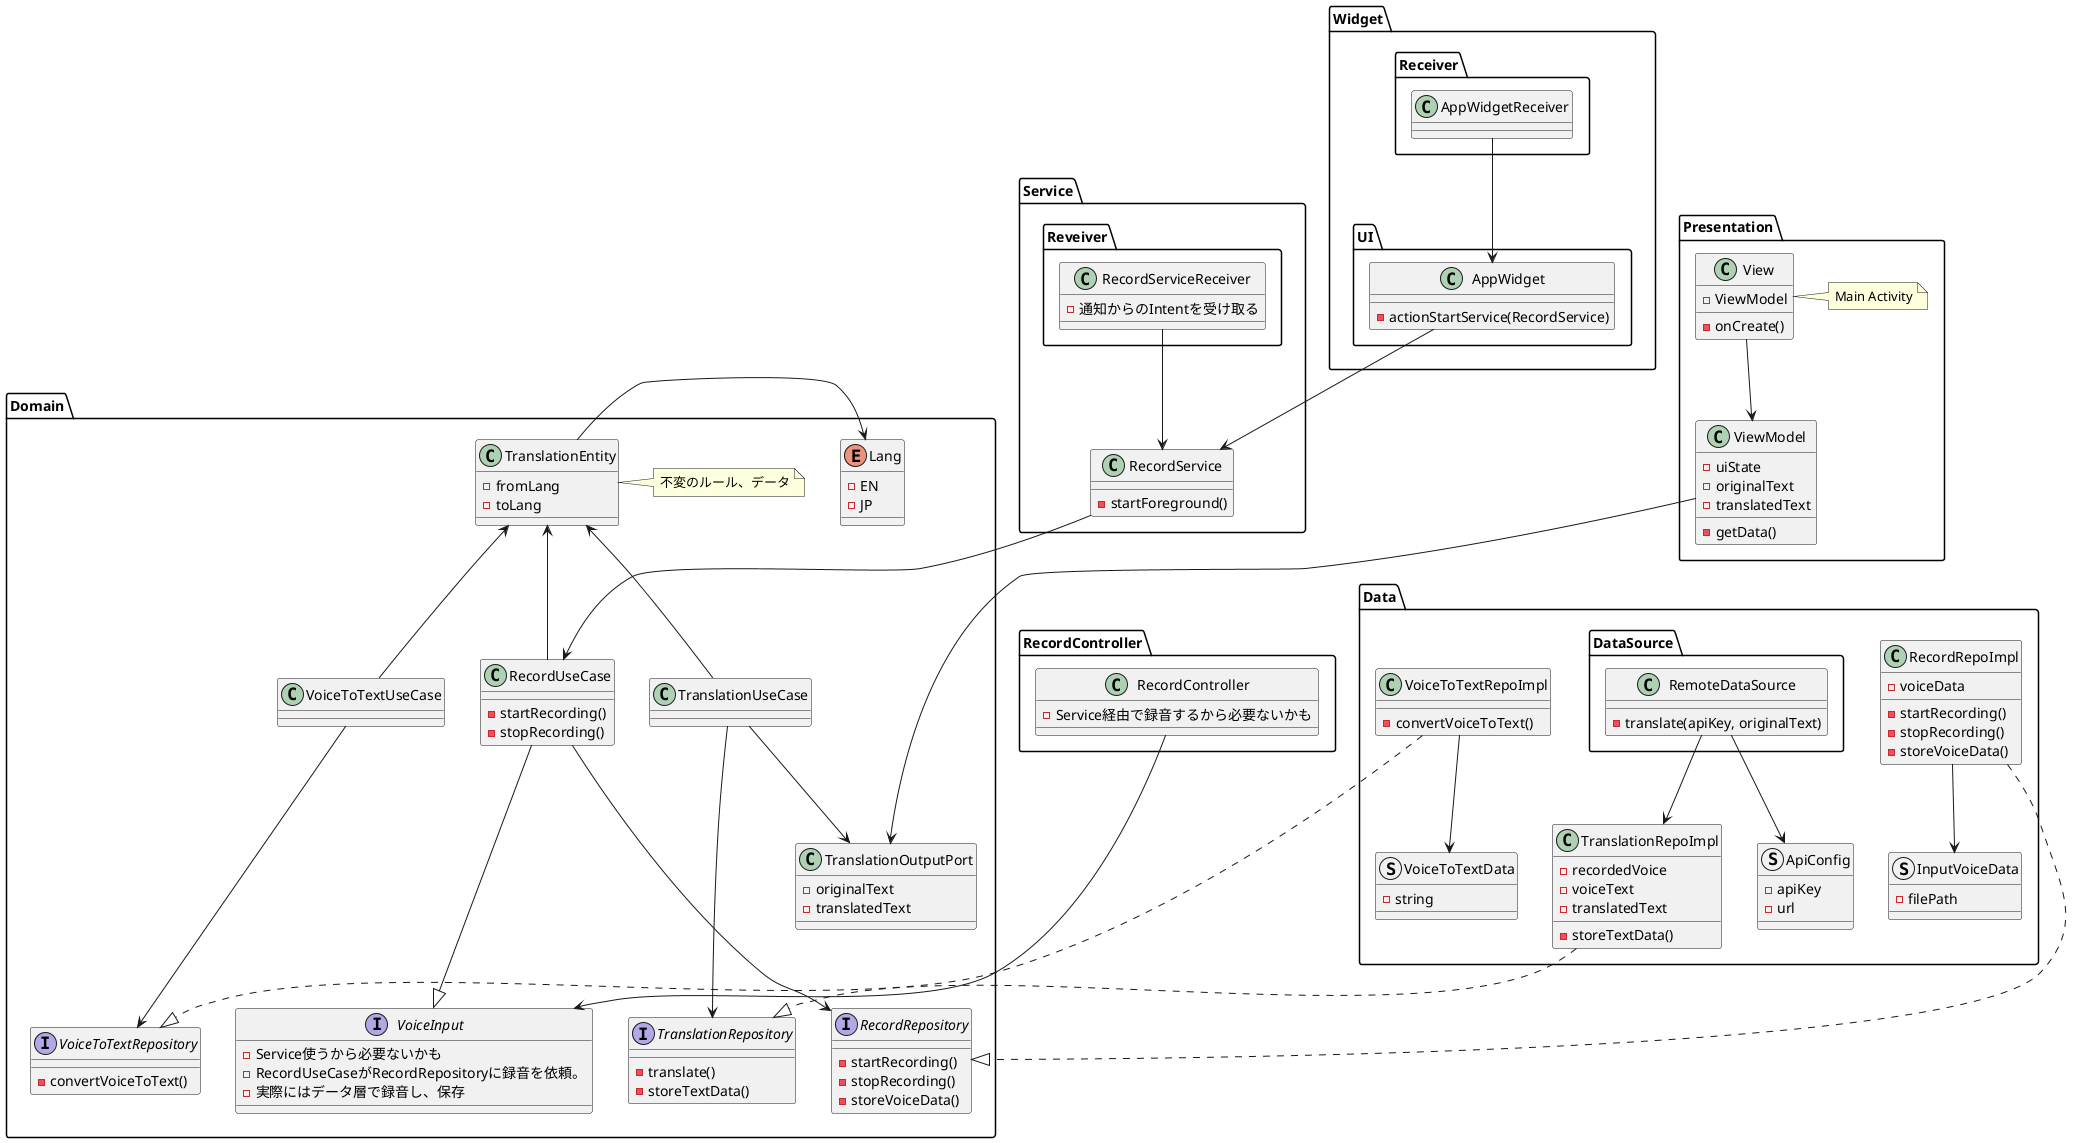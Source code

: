 @startuml

package Domain {

    together {
        class TranslationEntity {
            - fromLang
            - toLang
        }

        enum Lang {
            - EN
            - JP
        }
    }

    together {
        class TranslationUseCase {

        }

        class RecordUseCase {
            - startRecording()
            - stopRecording()
        }

        class VoiceToTextUseCase {

        }
    }

    together {
        interface TranslationRepository {
            - translate()
            - storeTextData()
        }

        interface RecordRepository {
            - startRecording()
            - stopRecording()
            - storeVoiceData()
        }

        interface VoiceToTextRepository {
            - convertVoiceToText()

        }

        interface VoiceInput {
            - Service使うから必要ないかも
            - RecordUseCaseがRecordRepositoryに録音を依頼。
            - 実際にはデータ層で録音し、保存
        }

    }

    class TranslationOutputPort {
        - originalText
        - translatedText
    }



    TranslationEntity --right> Lang
    TranslationUseCase --up> TranslationEntity
    TranslationUseCase --> TranslationRepository
    TranslationUseCase --> TranslationOutputPort
    RecordUseCase --up> TranslationEntity
    RecordUseCase --> RecordRepository
    RecordUseCase ---|> VoiceInput
    VoiceToTextUseCase --up> TranslationEntity
    VoiceToTextUseCase --> VoiceToTextRepository

    note right of TranslationEntity : 不変のルール、データ
}


package RecordController {
    class RecordController {
        - Service経由で録音するから必要ないかも
    }

    RecordController ---> VoiceInput

}


package Presentation {
    class View {
        - ViewModel
        - onCreate()
    }

    class ViewModel {
        - uiState
        - originalText
        - translatedText
        - getData()
    }

    View --> ViewModel
    ViewModel ---> TranslationOutputPort
    note right of View : Main Activity
}


package Data {
    class TranslationRepoImpl {
        - recordedVoice
        - voiceText
        - translatedText
        - storeTextData()
    }

    class RecordRepoImpl {
        - voiceData
        - startRecording()
        - stopRecording()
        - storeVoiceData()
    }

    class VoiceToTextRepoImpl {
        - convertVoiceToText()
    }

    struct ApiConfig {
        - apiKey
        - url
    }

    struct InputVoiceData {
        - filePath
    }

    struct VoiceToTextData {
        - string
    }


    package DataSource {

        class RemoteDataSource {
            - translate(apiKey, originalText)
        }
    }


    TranslationRepoImpl ..|> TranslationRepository
    RecordRepoImpl ..|> RecordRepository
    RecordRepoImpl --> InputVoiceData
    RemoteDataSource --> TranslationRepoImpl
    RemoteDataSource --> ApiConfig
    VoiceToTextRepoImpl ..|> VoiceToTextRepository
    VoiceToTextRepoImpl --> VoiceToTextData

}

package Service {
    class RecordService {
        - startForeground()
    }

    package Reveiver{
        class RecordServiceReceiver {
            - 通知からのIntentを受け取る
        }
    }

    RecordServiceReceiver --> RecordService
    RecordService --> RecordUseCase
}

package Widget {
    package UI {
        class AppWidget {
            - actionStartService(RecordService)
        }
    }

    package Receiver {
        class AppWidgetReceiver
    }

    Receiver.AppWidgetReceiver --> UI.AppWidget
    AppWidget --> Service.RecordService
}

@enduml